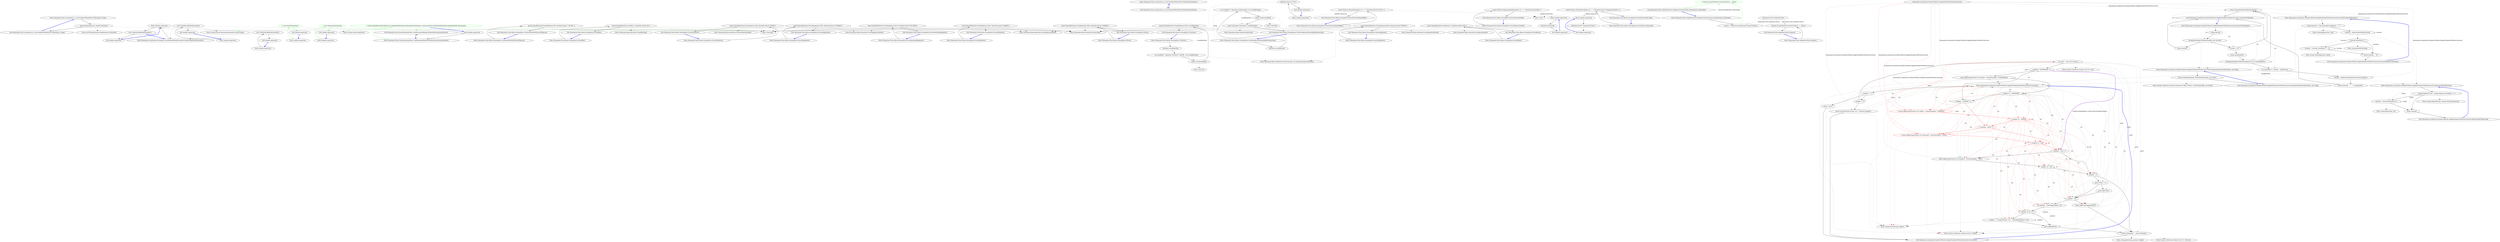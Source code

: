 digraph  {
n0 [cluster="Humanizer.Tests.Localisation.sr_Latn.NumberToWordsTest.NumberToWordsTest()", label="Entry Humanizer.Tests.Localisation.sr_Latn.NumberToWordsTest.NumberToWordsTest()", span="10-10"];
n1 [cluster="Humanizer.Tests.Localisation.sr_Latn.NumberToWordsTest.NumberToWordsTest()", label="Exit Humanizer.Tests.Localisation.sr_Latn.NumberToWordsTest.NumberToWordsTest()", span="10-10"];
n2 [cluster="Humanizer.Tests.Localisation.sr_Latn.NumberToWordsTest.ToWords(int, string)", label="Entry Humanizer.Tests.Localisation.sr_Latn.NumberToWordsTest.ToWords(int, string)", span="47-47"];
n3 [cluster="Humanizer.Tests.Localisation.sr_Latn.NumberToWordsTest.ToWords(int, string)", label="Assert.Equal(expected, number.ToWords())", span="49-49"];
n4 [cluster="Humanizer.Tests.Localisation.sr_Latn.NumberToWordsTest.ToWords(int, string)", label="Exit Humanizer.Tests.Localisation.sr_Latn.NumberToWordsTest.ToWords(int, string)", span="47-47"];
n5 [cluster="int.ToWords(System.Globalization.CultureInfo)", label="Entry int.ToWords(System.Globalization.CultureInfo)", span="16-16"];
n6 [cluster="Unk.Equal", label="Entry Unk.Equal", span=""];
d2 [cluster="Humanizer.Tests.AmbientCulture.AmbientCulture(System.Globalization.CultureInfo)", color=green, community=0, label="1: Thread.CurrentThread.CurrentUICulture = culture", span="13-13"];
d0 [cluster="Humanizer.Tests.AmbientCulture.AmbientCulture(System.Globalization.CultureInfo)", label="Entry Humanizer.Tests.AmbientCulture.AmbientCulture(System.Globalization.CultureInfo)", span="10-10"];
d1 [cluster="Humanizer.Tests.AmbientCulture.AmbientCulture(System.Globalization.CultureInfo)", label="_culture = Thread.CurrentThread.CurrentUICulture", span="12-12"];
d3 [cluster="Humanizer.Tests.AmbientCulture.AmbientCulture(System.Globalization.CultureInfo)", label="Exit Humanizer.Tests.AmbientCulture.AmbientCulture(System.Globalization.CultureInfo)", span="10-10"];
d9 [label="Humanizer.Tests.AmbientCulture", span=""];
d7 [cluster="Humanizer.Tests.AmbientCulture.Dispose()", label="Thread.CurrentThread.CurrentUICulture = _culture", span="23-23"];
d6 [cluster="Humanizer.Tests.AmbientCulture.Dispose()", label="Entry Humanizer.Tests.AmbientCulture.Dispose()", span="21-21"];
d8 [cluster="Humanizer.Tests.AmbientCulture.Dispose()", label="Exit Humanizer.Tests.AmbientCulture.Dispose()", span="21-21"];
m3_30 [cluster="System.Collections.Generic.List<T>.List()", file="EnumHumanizeExtensions.cs", label="Entry System.Collections.Generic.List<T>.List()", span="0-0"];
m3_55 [cluster="string.Replace(char, char)", file="EnumHumanizeExtensions.cs", label="Entry string.Replace(char, char)", span="0-0"];
m3_56 [cluster="string.EndsWith(string)", file="EnumHumanizeExtensions.cs", label="Entry string.EndsWith(string)", span="0-0"];
m3_32 [cluster="System.Collections.Generic.List<T>.ToArray()", file="EnumHumanizeExtensions.cs", label="Entry System.Collections.Generic.List<T>.ToArray()", span="0-0"];
m3_66 [cluster="System.Collections.Generic.Dictionary<TKey, TValue>.TryGetValue(TKey, out TValue)", file="EnumHumanizeExtensions.cs", label="Entry System.Collections.Generic.Dictionary<TKey, TValue>.TryGetValue(TKey, out TValue)", span="0-0"];
m3_31 [cluster="System.Collections.Generic.List<T>.Add(T)", file="EnumHumanizeExtensions.cs", label="Entry System.Collections.Generic.List<T>.Add(T)", span="0-0"];
m3_0 [cluster="Humanizer.Localisation.NumberToWords.EnglishNumberToWordsConverter.Convert(int)", file="EnumHumanizeExtensions.cs", label="Entry Humanizer.Localisation.NumberToWords.EnglishNumberToWordsConverter.Convert(int)", span="22-22"];
m3_1 [cluster="Humanizer.Localisation.NumberToWords.EnglishNumberToWordsConverter.Convert(int)", file="EnumHumanizeExtensions.cs", label="number == 0", span="24-24"];
m3_3 [cluster="Humanizer.Localisation.NumberToWords.EnglishNumberToWordsConverter.Convert(int)", file="EnumHumanizeExtensions.cs", label="number < 0", span="27-27"];
m3_4 [cluster="Humanizer.Localisation.NumberToWords.EnglishNumberToWordsConverter.Convert(int)", file="EnumHumanizeExtensions.cs", label="return string.Format(''minus {0}'', Convert(-number));", span="28-28"];
m3_6 [cluster="Humanizer.Localisation.NumberToWords.EnglishNumberToWordsConverter.Convert(int)", file="EnumHumanizeExtensions.cs", label="(number / 1000000000) > 0", span="32-32"];
m3_7 [cluster="Humanizer.Localisation.NumberToWords.EnglishNumberToWordsConverter.Convert(int)", file="EnumHumanizeExtensions.cs", label="parts.Add(string.Format(''{0} billion'', Convert(number / 1000000000)))", span="34-34"];
m3_8 [cluster="Humanizer.Localisation.NumberToWords.EnglishNumberToWordsConverter.Convert(int)", file="EnumHumanizeExtensions.cs", label="number %= 1000000000", span="35-35"];
m3_9 [cluster="Humanizer.Localisation.NumberToWords.EnglishNumberToWordsConverter.Convert(int)", file="EnumHumanizeExtensions.cs", label="(number / 1000000) > 0", span="38-38"];
m3_10 [cluster="Humanizer.Localisation.NumberToWords.EnglishNumberToWordsConverter.Convert(int)", color=red, community=0, file="EnumHumanizeExtensions.cs", label="0: parts.Add(string.Format(''{0} million'', Convert(number / 1000000)))", span="40-40"];
m3_11 [cluster="Humanizer.Localisation.NumberToWords.EnglishNumberToWordsConverter.Convert(int)", color=red, community=0, file="EnumHumanizeExtensions.cs", label="0: number %= 1000000", span="41-41"];
m3_12 [cluster="Humanizer.Localisation.NumberToWords.EnglishNumberToWordsConverter.Convert(int)", color=red, community=0, file="EnumHumanizeExtensions.cs", label="0: (number / 1000) > 0", span="44-44"];
m3_13 [cluster="Humanizer.Localisation.NumberToWords.EnglishNumberToWordsConverter.Convert(int)", color=red, community=0, file="EnumHumanizeExtensions.cs", label="0: parts.Add(string.Format(''{0} thousand'', Convert(number / 1000)))", span="46-46"];
m3_14 [cluster="Humanizer.Localisation.NumberToWords.EnglishNumberToWordsConverter.Convert(int)", color=red, community=0, file="EnumHumanizeExtensions.cs", label="0: number %= 1000", span="47-47"];
m3_15 [cluster="Humanizer.Localisation.NumberToWords.EnglishNumberToWordsConverter.Convert(int)", file="EnumHumanizeExtensions.cs", label="(number / 100) > 0", span="50-50"];
m3_16 [cluster="Humanizer.Localisation.NumberToWords.EnglishNumberToWordsConverter.Convert(int)", file="EnumHumanizeExtensions.cs", label="parts.Add(string.Format(''{0} hundred'', Convert(number / 100)))", span="52-52"];
m3_17 [cluster="Humanizer.Localisation.NumberToWords.EnglishNumberToWordsConverter.Convert(int)", file="EnumHumanizeExtensions.cs", label="number %= 100", span="53-53"];
m3_18 [cluster="Humanizer.Localisation.NumberToWords.EnglishNumberToWordsConverter.Convert(int)", file="EnumHumanizeExtensions.cs", label="number > 0", span="56-56"];
m3_21 [cluster="Humanizer.Localisation.NumberToWords.EnglishNumberToWordsConverter.Convert(int)", file="EnumHumanizeExtensions.cs", label="number < 20", span="61-61"];
m3_22 [cluster="Humanizer.Localisation.NumberToWords.EnglishNumberToWordsConverter.Convert(int)", file="EnumHumanizeExtensions.cs", label="parts.Add(UnitsMap[number])", span="62-62"];
m3_23 [cluster="Humanizer.Localisation.NumberToWords.EnglishNumberToWordsConverter.Convert(int)", file="EnumHumanizeExtensions.cs", label="var lastPart = TensMap[number / 10]", span="65-65"];
m3_24 [cluster="Humanizer.Localisation.NumberToWords.EnglishNumberToWordsConverter.Convert(int)", file="EnumHumanizeExtensions.cs", label="(number % 10) > 0", span="66-66"];
m3_25 [cluster="Humanizer.Localisation.NumberToWords.EnglishNumberToWordsConverter.Convert(int)", file="EnumHumanizeExtensions.cs", label="lastPart += string.Format(''-{0}'', UnitsMap[number % 10])", span="67-67"];
m3_2 [cluster="Humanizer.Localisation.NumberToWords.EnglishNumberToWordsConverter.Convert(int)", file="EnumHumanizeExtensions.cs", label="return ''zero'';", span="25-25"];
m3_5 [cluster="Humanizer.Localisation.NumberToWords.EnglishNumberToWordsConverter.Convert(int)", file="EnumHumanizeExtensions.cs", label="var parts = new List<string>()", span="30-30"];
m3_19 [cluster="Humanizer.Localisation.NumberToWords.EnglishNumberToWordsConverter.Convert(int)", file="EnumHumanizeExtensions.cs", label="parts.Count != 0", span="58-58"];
m3_20 [cluster="Humanizer.Localisation.NumberToWords.EnglishNumberToWordsConverter.Convert(int)", file="EnumHumanizeExtensions.cs", label="parts.Add(''and'')", span="59-59"];
m3_26 [cluster="Humanizer.Localisation.NumberToWords.EnglishNumberToWordsConverter.Convert(int)", file="EnumHumanizeExtensions.cs", label="parts.Add(lastPart)", span="69-69"];
m3_27 [cluster="Humanizer.Localisation.NumberToWords.EnglishNumberToWordsConverter.Convert(int)", file="EnumHumanizeExtensions.cs", label="return string.Join('' '', parts.ToArray());", span="73-73"];
m3_28 [cluster="Humanizer.Localisation.NumberToWords.EnglishNumberToWordsConverter.Convert(int)", file="EnumHumanizeExtensions.cs", label="Exit Humanizer.Localisation.NumberToWords.EnglishNumberToWordsConverter.Convert(int)", span="22-22"];
m3_33 [cluster="string.Join(string, params string[])", file="EnumHumanizeExtensions.cs", label="Entry string.Join(string, params string[])", span="0-0"];
m3_34 [cluster="Humanizer.Localisation.NumberToWords.EnglishNumberToWordsConverter.ConvertToOrdinal(int)", file="EnumHumanizeExtensions.cs", label="Entry Humanizer.Localisation.NumberToWords.EnglishNumberToWordsConverter.ConvertToOrdinal(int)", span="76-76"];
m3_35 [cluster="Humanizer.Localisation.NumberToWords.EnglishNumberToWordsConverter.ConvertToOrdinal(int)", file="EnumHumanizeExtensions.cs", label="string towords", span="78-78"];
m3_36 [cluster="Humanizer.Localisation.NumberToWords.EnglishNumberToWordsConverter.ConvertToOrdinal(int)", file="EnumHumanizeExtensions.cs", label="ExceptionNumbersToWords(number, out towords)", span="80-80"];
m3_38 [cluster="Humanizer.Localisation.NumberToWords.EnglishNumberToWordsConverter.ConvertToOrdinal(int)", file="EnumHumanizeExtensions.cs", label="number > 20", span="84-84"];
m3_40 [cluster="Humanizer.Localisation.NumberToWords.EnglishNumberToWordsConverter.ConvertToOrdinal(int)", file="EnumHumanizeExtensions.cs", label="ExceptionNumbersToWords(number%10, out exceptionPart)", span="87-87"];
m3_41 [cluster="Humanizer.Localisation.NumberToWords.EnglishNumberToWordsConverter.ConvertToOrdinal(int)", file="EnumHumanizeExtensions.cs", label="var normalPart = number - number%10", span="89-89"];
m3_44 [cluster="Humanizer.Localisation.NumberToWords.EnglishNumberToWordsConverter.ConvertToOrdinal(int)", file="EnumHumanizeExtensions.cs", label="return NormalNumberToWords(number);", span="95-95"];
m3_37 [cluster="Humanizer.Localisation.NumberToWords.EnglishNumberToWordsConverter.ConvertToOrdinal(int)", file="EnumHumanizeExtensions.cs", label="return towords;", span="81-81"];
m3_39 [cluster="Humanizer.Localisation.NumberToWords.EnglishNumberToWordsConverter.ConvertToOrdinal(int)", file="EnumHumanizeExtensions.cs", label="string exceptionPart", span="86-86"];
m3_43 [cluster="Humanizer.Localisation.NumberToWords.EnglishNumberToWordsConverter.ConvertToOrdinal(int)", file="EnumHumanizeExtensions.cs", label="return towords + '' '' + exceptionPart;", span="91-91"];
m3_42 [cluster="Humanizer.Localisation.NumberToWords.EnglishNumberToWordsConverter.ConvertToOrdinal(int)", file="EnumHumanizeExtensions.cs", label="towords = RemoveOnePrefix(Convert(normalPart))", span="90-90"];
m3_45 [cluster="Humanizer.Localisation.NumberToWords.EnglishNumberToWordsConverter.ConvertToOrdinal(int)", file="EnumHumanizeExtensions.cs", label="Exit Humanizer.Localisation.NumberToWords.EnglishNumberToWordsConverter.ConvertToOrdinal(int)", span="76-76"];
m3_47 [cluster="Humanizer.Localisation.NumberToWords.EnglishNumberToWordsConverter.RemoveOnePrefix(string)", file="EnumHumanizeExtensions.cs", label="Entry Humanizer.Localisation.NumberToWords.EnglishNumberToWordsConverter.RemoveOnePrefix(string)", span="110-110"];
m3_58 [cluster="Humanizer.Localisation.NumberToWords.EnglishNumberToWordsConverter.RemoveOnePrefix(string)", file="EnumHumanizeExtensions.cs", label="towords.IndexOf(''one'', StringComparison.Ordinal) == 0", span="113-113"];
m3_59 [cluster="Humanizer.Localisation.NumberToWords.EnglishNumberToWordsConverter.RemoveOnePrefix(string)", file="EnumHumanizeExtensions.cs", label="towords = towords.Remove(0, 4)", span="114-114"];
m3_60 [cluster="Humanizer.Localisation.NumberToWords.EnglishNumberToWordsConverter.RemoveOnePrefix(string)", file="EnumHumanizeExtensions.cs", label="return towords;", span="116-116"];
m3_61 [cluster="Humanizer.Localisation.NumberToWords.EnglishNumberToWordsConverter.RemoveOnePrefix(string)", file="EnumHumanizeExtensions.cs", label="Exit Humanizer.Localisation.NumberToWords.EnglishNumberToWordsConverter.RemoveOnePrefix(string)", span="110-110"];
m3_48 [cluster="Humanizer.Localisation.NumberToWords.EnglishNumberToWordsConverter.NormalNumberToWords(int)", file="EnumHumanizeExtensions.cs", label="Entry Humanizer.Localisation.NumberToWords.EnglishNumberToWordsConverter.NormalNumberToWords(int)", span="98-98"];
m3_49 [cluster="Humanizer.Localisation.NumberToWords.EnglishNumberToWordsConverter.NormalNumberToWords(int)", file="EnumHumanizeExtensions.cs", label="string towords = Convert(number).Replace('-', ' ')", span="100-100"];
m3_50 [cluster="Humanizer.Localisation.NumberToWords.EnglishNumberToWordsConverter.NormalNumberToWords(int)", file="EnumHumanizeExtensions.cs", label="towords = RemoveOnePrefix(towords)", span="102-102"];
m3_51 [cluster="Humanizer.Localisation.NumberToWords.EnglishNumberToWordsConverter.NormalNumberToWords(int)", file="EnumHumanizeExtensions.cs", label="towords.EndsWith(''y'')", span="104-104"];
m3_52 [cluster="Humanizer.Localisation.NumberToWords.EnglishNumberToWordsConverter.NormalNumberToWords(int)", file="EnumHumanizeExtensions.cs", label="towords = towords.TrimEnd('y') + ''ie''", span="105-105"];
m3_53 [cluster="Humanizer.Localisation.NumberToWords.EnglishNumberToWordsConverter.NormalNumberToWords(int)", file="EnumHumanizeExtensions.cs", label="return towords + ''th'';", span="107-107"];
m3_54 [cluster="Humanizer.Localisation.NumberToWords.EnglishNumberToWordsConverter.NormalNumberToWords(int)", file="EnumHumanizeExtensions.cs", label="Exit Humanizer.Localisation.NumberToWords.EnglishNumberToWordsConverter.NormalNumberToWords(int)", span="98-98"];
m3_63 [cluster="string.Remove(int, int)", file="EnumHumanizeExtensions.cs", label="Entry string.Remove(int, int)", span="0-0"];
m3_46 [cluster="Humanizer.Localisation.NumberToWords.EnglishNumberToWordsConverter.ExceptionNumbersToWords(int, out string)", file="EnumHumanizeExtensions.cs", label="Entry Humanizer.Localisation.NumberToWords.EnglishNumberToWordsConverter.ExceptionNumbersToWords(int, out string)", span="119-119"];
m3_64 [cluster="Humanizer.Localisation.NumberToWords.EnglishNumberToWordsConverter.ExceptionNumbersToWords(int, out string)", file="EnumHumanizeExtensions.cs", label="return OrdinalExceptions.TryGetValue(number, out words);", span="121-121"];
m3_65 [cluster="Humanizer.Localisation.NumberToWords.EnglishNumberToWordsConverter.ExceptionNumbersToWords(int, out string)", file="EnumHumanizeExtensions.cs", label="Exit Humanizer.Localisation.NumberToWords.EnglishNumberToWordsConverter.ExceptionNumbersToWords(int, out string)", span="119-119"];
m3_57 [cluster="string.TrimEnd(params char[])", file="EnumHumanizeExtensions.cs", label="Entry string.TrimEnd(params char[])", span="0-0"];
m3_29 [cluster="string.Format(string, object)", file="EnumHumanizeExtensions.cs", label="Entry string.Format(string, object)", span="0-0"];
m3_62 [cluster="string.IndexOf(string, System.StringComparison)", file="EnumHumanizeExtensions.cs", label="Entry string.IndexOf(string, System.StringComparison)", span="0-0"];
m3_67 [file="EnumHumanizeExtensions.cs", label="Humanizer.Localisation.NumberToWords.EnglishNumberToWordsConverter", span=""];
m4_15 [cluster="Humanizer.Localisation.Formatters.CzechSlovakPolishFormatter.CzechSlovakPolishFormatter()", file="EnumHumanizeTests.cs", label="Entry Humanizer.Localisation.Formatters.CzechSlovakPolishFormatter.CzechSlovakPolishFormatter()", span="2-2"];
m4_16 [cluster="lambda expression", file="EnumHumanizeTests.cs", label="Entry lambda expression", span="20-20"];
m4_17 [cluster="lambda expression", file="EnumHumanizeTests.cs", label="new CzechSlovakPolishFormatter()", span="20-20"];
m4_7 [cluster="Humanizer.Tests.EnumHumanizeTests.CanHumanizeMembersWithoutDescriptionAttribute()", file="EnumHumanizeTests.cs", label="Exit Humanizer.Tests.EnumHumanizeTests.CanHumanizeMembersWithoutDescriptionAttribute()", span="13-13"];
m4_3 [cluster="System.Enum.Humanize()", file="EnumHumanizeTests.cs", label="Entry System.Enum.Humanize()", span="15-15"];
m4_18 [cluster="lambda expression", file="EnumHumanizeTests.cs", label="Exit lambda expression", span="20-20"];
m4_8 [cluster="lambda expression", file="EnumHumanizeTests.cs", label="Entry lambda expression", span="18-18"];
m4_9 [cluster="lambda expression", color=green, community=1, file="EnumHumanizeTests.cs", label="0: new ArabicFormatter()", span="18-18"];
m4_10 [cluster="lambda expression", file="EnumHumanizeTests.cs", label="Exit lambda expression", span="18-18"];
m4_12 [cluster="lambda expression", file="EnumHumanizeTests.cs", label="Entry lambda expression", span="19-19"];
m4_13 [cluster="lambda expression", file="EnumHumanizeTests.cs", label="new CzechSlovakPolishFormatter()", span="19-19"];
m4_14 [cluster="lambda expression", file="EnumHumanizeTests.cs", label="Exit lambda expression", span="19-19"];
m4_11 [cluster="System.Enum.Humanize(Humanizer.LetterCasing)", file="EnumHumanizeTests.cs", label="Entry System.Enum.Humanize(Humanizer.LetterCasing)", span="59-59"];
m4_0 [cluster="lambda expression", file="EnumHumanizeTests.cs", label="Entry lambda expression", span="16-16"];
m4_1 [cluster="lambda expression", color=green, community=0, file="EnumHumanizeTests.cs", label="0: new RomanianFormatter()", span="16-16"];
m4_2 [cluster="lambda expression", file="EnumHumanizeTests.cs", label="Exit lambda expression", span="16-16"];
m4_19 [cluster="lambda expression", file="EnumHumanizeTests.cs", label="Entry lambda expression", span="21-21"];
m4_4 [cluster="lambda expression", file="EnumHumanizeTests.cs", label="Entry lambda expression", span="17-17"];
m4_5 [cluster="Humanizer.Tests.EnumHumanizeTests.CanHumanizeMembersWithoutDescriptionAttribute()", file="EnumHumanizeTests.cs", label="Entry Humanizer.Tests.EnumHumanizeTests.CanHumanizeMembersWithoutDescriptionAttribute()", span="13-13"];
m4_6 [cluster="Humanizer.Tests.EnumHumanizeTests.CanHumanizeMembersWithoutDescriptionAttribute()", color=green, community=0, file="EnumHumanizeTests.cs", label="0: Assert.Equal(EnumTestsResources.MemberWithoutDescriptionAttributeSentence, EnumUnderTest.MemberWithoutDescriptionAttribute.Humanize())", span="15-15"];
m4_20 [cluster="lambda expression", file="EnumHumanizeTests.cs", label="new CzechSlovakPolishFormatter()", span="21-21"];
m4_21 [cluster="lambda expression", file="EnumHumanizeTests.cs", label="Exit lambda expression", span="21-21"];
m11_51 [cluster="Humanizer.Bytes.ByteSize.FromBits(long)", file="ParsingTests.cs", label="Entry Humanizer.Bytes.ByteSize.FromBits(long)", span="93-93"];
m11_26 [cluster="Humanizer.Tests.Bytes.ParsingTests.TryParseWorksWithLotsOfSpaces()", file="ParsingTests.cs", label="Entry Humanizer.Tests.Bytes.ParsingTests.TryParseWorksWithLotsOfSpaces()", span="45-45"];
m11_27 [cluster="Humanizer.Tests.Bytes.ParsingTests.TryParseWorksWithLotsOfSpaces()", file="ParsingTests.cs", label="Assert.Equal(ByteSize.FromKilobytes(100), ByteSize.Parse('' 100 KB ''))", span="47-47"];
m11_28 [cluster="Humanizer.Tests.Bytes.ParsingTests.TryParseWorksWithLotsOfSpaces()", file="ParsingTests.cs", label="Exit Humanizer.Tests.Bytes.ParsingTests.TryParseWorksWithLotsOfSpaces()", span="45-45"];
m11_12 [cluster="Humanizer.Bytes.ByteSize.TryParse(string, out Humanizer.Bytes.ByteSize)", file="ParsingTests.cs", label="Entry Humanizer.Bytes.ByteSize.TryParse(string, out Humanizer.Bytes.ByteSize)", span="280-280"];
m11_17 [cluster="Humanizer.Bytes.ByteSize.FromMegabytes(double)", file="ParsingTests.cs", label="Entry Humanizer.Bytes.ByteSize.FromMegabytes(double)", span="108-108"];
m11_55 [cluster="Humanizer.Bytes.ByteSize.FromBytes(double)", file="ParsingTests.cs", label="Entry Humanizer.Bytes.ByteSize.FromBytes(double)", span="98-98"];
m11_32 [cluster="Unk.>", file="ParsingTests.cs", label="Entry Unk.>", span=""];
m11_18 [cluster="Humanizer.Tests.Bytes.ParsingTests.TryParseReturnsFalseOnBadValue(string)", file="ParsingTests.cs", label="Entry Humanizer.Tests.Bytes.ParsingTests.TryParseReturnsFalseOnBadValue(string)", span="35-35"];
m11_19 [cluster="Humanizer.Tests.Bytes.ParsingTests.TryParseReturnsFalseOnBadValue(string)", file="ParsingTests.cs", label="ByteSize resultByteSize", span="37-37"];
m11_20 [cluster="Humanizer.Tests.Bytes.ParsingTests.TryParseReturnsFalseOnBadValue(string)", file="ParsingTests.cs", label="var resultBool = ByteSize.TryParse(input, out resultByteSize)", span="38-38"];
m11_21 [cluster="Humanizer.Tests.Bytes.ParsingTests.TryParseReturnsFalseOnBadValue(string)", file="ParsingTests.cs", label="Assert.False(resultBool)", span="40-40"];
m11_22 [cluster="Humanizer.Tests.Bytes.ParsingTests.TryParseReturnsFalseOnBadValue(string)", file="ParsingTests.cs", label="Assert.Equal(new ByteSize(), resultByteSize)", span="41-41"];
m11_23 [cluster="Humanizer.Tests.Bytes.ParsingTests.TryParseReturnsFalseOnBadValue(string)", file="ParsingTests.cs", label="Exit Humanizer.Tests.Bytes.ParsingTests.TryParseReturnsFalseOnBadValue(string)", span="35-35"];
m11_24 [cluster="Unk.False", file="ParsingTests.cs", label="Entry Unk.False", span=""];
m11_48 [cluster="Humanizer.Tests.Bytes.ParsingTests.ParseBits()", file="ParsingTests.cs", label="Entry Humanizer.Tests.Bytes.ParsingTests.ParseBits()", span="69-69"];
m11_49 [cluster="Humanizer.Tests.Bytes.ParsingTests.ParseBits()", file="ParsingTests.cs", label="Assert.Equal(ByteSize.FromBits(1), ByteSize.Parse(''1b''))", span="71-71"];
m11_50 [cluster="Humanizer.Tests.Bytes.ParsingTests.ParseBits()", file="ParsingTests.cs", label="Exit Humanizer.Tests.Bytes.ParsingTests.ParseBits()", span="69-69"];
m11_42 [cluster="Humanizer.Tests.Bytes.ParsingTests.ParseThrowsOnNull()", file="ParsingTests.cs", label="Entry Humanizer.Tests.Bytes.ParsingTests.ParseThrowsOnNull()", span="63-63"];
m11_43 [cluster="Humanizer.Tests.Bytes.ParsingTests.ParseThrowsOnNull()", file="ParsingTests.cs", label="Assert.Throws<ArgumentNullException>(() => { ByteSize.Parse(null); })", span="65-65"];
m11_44 [cluster="Humanizer.Tests.Bytes.ParsingTests.ParseThrowsOnNull()", file="ParsingTests.cs", label="Exit Humanizer.Tests.Bytes.ParsingTests.ParseThrowsOnNull()", span="63-63"];
m11_4 [cluster="Humanizer.Bytes.ByteSize.Parse(string)", file="ParsingTests.cs", label="Entry Humanizer.Bytes.ByteSize.Parse(string)", span="354-354"];
m11_29 [cluster="Humanizer.Tests.Bytes.ParsingTests.ParseThrowsOnPartialBits()", file="ParsingTests.cs", label="Entry Humanizer.Tests.Bytes.ParsingTests.ParseThrowsOnPartialBits()", span="51-51"];
m11_30 [cluster="Humanizer.Tests.Bytes.ParsingTests.ParseThrowsOnPartialBits()", file="ParsingTests.cs", label="Assert.Throws<FormatException>(() => { ByteSize.Parse(''10.5b''); })", span="53-53"];
m11_31 [cluster="Humanizer.Tests.Bytes.ParsingTests.ParseThrowsOnPartialBits()", file="ParsingTests.cs", label="Exit Humanizer.Tests.Bytes.ParsingTests.ParseThrowsOnPartialBits()", span="51-51"];
m11_66 [cluster="Humanizer.Tests.Bytes.ParsingTests.ParseTerabytes()", file="ParsingTests.cs", label="Entry Humanizer.Tests.Bytes.ParsingTests.ParseTerabytes()", span="99-99"];
m11_67 [cluster="Humanizer.Tests.Bytes.ParsingTests.ParseTerabytes()", file="ParsingTests.cs", label="Assert.Equal(ByteSize.FromTerabytes(100), ByteSize.Parse(''100TB''))", span="101-101"];
m11_68 [cluster="Humanizer.Tests.Bytes.ParsingTests.ParseTerabytes()", file="ParsingTests.cs", label="Exit Humanizer.Tests.Bytes.ParsingTests.ParseTerabytes()", span="99-99"];
m11_69 [cluster="Humanizer.Bytes.ByteSize.FromTerabytes(double)", file="ParsingTests.cs", label="Entry Humanizer.Bytes.ByteSize.FromTerabytes(double)", span="118-118"];
m11_36 [cluster="Humanizer.Tests.Bytes.ParsingTests.ParseThrowsOnInvalid()", file="ParsingTests.cs", label="Entry Humanizer.Tests.Bytes.ParsingTests.ParseThrowsOnInvalid()", span="57-57"];
m11_37 [cluster="Humanizer.Tests.Bytes.ParsingTests.ParseThrowsOnInvalid()", file="ParsingTests.cs", label="Assert.Throws<FormatException>(() => { ByteSize.Parse(''Unexpected Value''); })", span="59-59"];
m11_38 [cluster="Humanizer.Tests.Bytes.ParsingTests.ParseThrowsOnInvalid()", file="ParsingTests.cs", label="Exit Humanizer.Tests.Bytes.ParsingTests.ParseThrowsOnInvalid()", span="57-57"];
m11_59 [cluster="Humanizer.Tests.Bytes.ParsingTests.ParseMegabytes()", file="ParsingTests.cs", label="Entry Humanizer.Tests.Bytes.ParsingTests.ParseMegabytes()", span="87-87"];
m11_60 [cluster="Humanizer.Tests.Bytes.ParsingTests.ParseMegabytes()", file="ParsingTests.cs", label="Assert.Equal(ByteSize.FromMegabytes(1000), ByteSize.Parse(''1000MB''))", span="89-89"];
m11_61 [cluster="Humanizer.Tests.Bytes.ParsingTests.ParseMegabytes()", file="ParsingTests.cs", label="Exit Humanizer.Tests.Bytes.ParsingTests.ParseMegabytes()", span="87-87"];
m11_56 [cluster="Humanizer.Tests.Bytes.ParsingTests.ParseKilobytes()", file="ParsingTests.cs", label="Entry Humanizer.Tests.Bytes.ParsingTests.ParseKilobytes()", span="81-81"];
m11_57 [cluster="Humanizer.Tests.Bytes.ParsingTests.ParseKilobytes()", file="ParsingTests.cs", label="Assert.Equal(ByteSize.FromKilobytes(1020), ByteSize.Parse(''1020KB''))", span="83-83"];
m11_58 [cluster="Humanizer.Tests.Bytes.ParsingTests.ParseKilobytes()", file="ParsingTests.cs", label="Exit Humanizer.Tests.Bytes.ParsingTests.ParseKilobytes()", span="81-81"];
m11_65 [cluster="Humanizer.Bytes.ByteSize.FromGigabytes(double)", file="ParsingTests.cs", label="Entry Humanizer.Bytes.ByteSize.FromGigabytes(double)", span="113-113"];
m11_3 [cluster="Humanizer.Bytes.ByteSize.FromKilobytes(double)", file="ParsingTests.cs", label="Entry Humanizer.Bytes.ByteSize.FromKilobytes(double)", span="103-103"];
m11_0 [cluster="Humanizer.Tests.Bytes.ParsingTests.Parse()", file="ParsingTests.cs", label="Entry Humanizer.Tests.Bytes.ParsingTests.Parse()", span="10-10"];
m11_1 [cluster="Humanizer.Tests.Bytes.ParsingTests.Parse()", file="ParsingTests.cs", label="Assert.Equal(ByteSize.FromKilobytes(1020), ByteSize.Parse(''1020KB''))", span="12-12"];
m11_2 [cluster="Humanizer.Tests.Bytes.ParsingTests.Parse()", file="ParsingTests.cs", label="Exit Humanizer.Tests.Bytes.ParsingTests.Parse()", span="10-10"];
m11_45 [cluster="lambda expression", file="ParsingTests.cs", label="Entry lambda expression", span="65-65"];
m11_33 [cluster="lambda expression", file="ParsingTests.cs", label="Entry lambda expression", span="53-53"];
m11_34 [cluster="lambda expression", file="ParsingTests.cs", label="ByteSize.Parse(''10.5b'')", span="53-53"];
m11_35 [cluster="lambda expression", file="ParsingTests.cs", label="Exit lambda expression", span="53-53"];
m11_39 [cluster="lambda expression", file="ParsingTests.cs", label="Entry lambda expression", span="59-59"];
m11_40 [cluster="lambda expression", file="ParsingTests.cs", label="ByteSize.Parse(''Unexpected Value'')", span="59-59"];
m11_41 [cluster="lambda expression", file="ParsingTests.cs", label="Exit lambda expression", span="59-59"];
m11_46 [cluster="lambda expression", file="ParsingTests.cs", label="ByteSize.Parse(null)", span="65-65"];
m11_47 [cluster="lambda expression", file="ParsingTests.cs", label="Exit lambda expression", span="65-65"];
m11_62 [cluster="Humanizer.Tests.Bytes.ParsingTests.ParseGigabytes()", file="ParsingTests.cs", label="Entry Humanizer.Tests.Bytes.ParsingTests.ParseGigabytes()", span="93-93"];
m11_63 [cluster="Humanizer.Tests.Bytes.ParsingTests.ParseGigabytes()", file="ParsingTests.cs", label="Assert.Equal(ByteSize.FromGigabytes(805), ByteSize.Parse(''805GB''))", span="95-95"];
m11_64 [cluster="Humanizer.Tests.Bytes.ParsingTests.ParseGigabytes()", file="ParsingTests.cs", label="Exit Humanizer.Tests.Bytes.ParsingTests.ParseGigabytes()", span="93-93"];
m11_13 [cluster="Unk.True", file="ParsingTests.cs", label="Entry Unk.True", span=""];
m11_25 [cluster="Humanizer.Bytes.ByteSize.ByteSize()", file="ParsingTests.cs", label="Entry Humanizer.Bytes.ByteSize.ByteSize()", span="8-8"];
m11_52 [cluster="Humanizer.Tests.Bytes.ParsingTests.ParseBytes()", file="ParsingTests.cs", label="Entry Humanizer.Tests.Bytes.ParsingTests.ParseBytes()", span="75-75"];
m11_53 [cluster="Humanizer.Tests.Bytes.ParsingTests.ParseBytes()", file="ParsingTests.cs", label="Assert.Equal(ByteSize.FromBytes(1), ByteSize.Parse(''1B''))", span="77-77"];
m11_54 [cluster="Humanizer.Tests.Bytes.ParsingTests.ParseBytes()", file="ParsingTests.cs", label="Exit Humanizer.Tests.Bytes.ParsingTests.ParseBytes()", span="75-75"];
m11_6 [cluster="Humanizer.Tests.Bytes.ParsingTests.TryParse()", file="ParsingTests.cs", label="Entry Humanizer.Tests.Bytes.ParsingTests.TryParse()", span="16-16"];
m11_7 [cluster="Humanizer.Tests.Bytes.ParsingTests.TryParse()", file="ParsingTests.cs", label="ByteSize resultByteSize", span="18-18"];
m11_8 [cluster="Humanizer.Tests.Bytes.ParsingTests.TryParse()", file="ParsingTests.cs", label="var resultBool = ByteSize.TryParse(''1020KB'', out resultByteSize)", span="19-19"];
m11_9 [cluster="Humanizer.Tests.Bytes.ParsingTests.TryParse()", file="ParsingTests.cs", label="Assert.True(resultBool)", span="21-21"];
m11_10 [cluster="Humanizer.Tests.Bytes.ParsingTests.TryParse()", file="ParsingTests.cs", label="Assert.Equal(ByteSize.FromKilobytes(1020), resultByteSize)", span="22-22"];
m11_11 [cluster="Humanizer.Tests.Bytes.ParsingTests.TryParse()", file="ParsingTests.cs", label="Exit Humanizer.Tests.Bytes.ParsingTests.TryParse()", span="16-16"];
m11_14 [cluster="Humanizer.Tests.Bytes.ParsingTests.ParseDecimalMegabytes()", file="ParsingTests.cs", label="Entry Humanizer.Tests.Bytes.ParsingTests.ParseDecimalMegabytes()", span="26-26"];
m11_15 [cluster="Humanizer.Tests.Bytes.ParsingTests.ParseDecimalMegabytes()", file="ParsingTests.cs", label="Assert.Equal(ByteSize.FromMegabytes(100.5), ByteSize.Parse(''100.5MB''))", span="28-28"];
m11_16 [cluster="Humanizer.Tests.Bytes.ParsingTests.ParseDecimalMegabytes()", file="ParsingTests.cs", label="Exit Humanizer.Tests.Bytes.ParsingTests.ParseDecimalMegabytes()", span="26-26"];
n0 -> n1  [key=0, style=solid];
n1 -> n0  [color=blue, key=0, style=bold];
n2 -> n3  [key=0, style=solid];
n3 -> n4  [key=0, style=solid];
n3 -> n5  [key=2, style=dotted];
n3 -> n6  [key=2, style=dotted];
n4 -> n2  [color=blue, key=0, style=bold];
d2 -> d3  [color=green, key=0, style=solid];
d0 -> d2  [color=green, key=1, label="System.Globalization.CultureInfo", style=dashed];
d0 -> d1  [key=0, style=solid];
d1 -> d2  [color=green, key=0, style=solid];
d3 -> d0  [color=blue, key=0, style=bold];
d9 -> d1  [color=darkseagreen4, key=1, label="Humanizer.Tests.AmbientCulture", style=dashed];
d9 -> d7  [color=darkseagreen4, key=1, label="Humanizer.Tests.AmbientCulture", style=dashed];
d7 -> d8  [key=0, style=solid];
d6 -> d7  [key=0, style=solid];
d8 -> d6  [color=blue, key=0, style=bold];
m3_0 -> m3_1  [key=0, style=solid];
m3_0 -> m3_3  [color=darkseagreen4, key=1, label=int, style=dashed];
m3_0 -> m3_4  [color=darkseagreen4, key=1, label=int, style=dashed];
m3_0 -> m3_6  [color=darkseagreen4, key=1, label=int, style=dashed];
m3_0 -> m3_7  [color=darkseagreen4, key=1, label=int, style=dashed];
m3_0 -> m3_8  [color=darkseagreen4, key=1, label=int, style=dashed];
m3_0 -> m3_9  [color=darkseagreen4, key=1, label=int, style=dashed];
m3_0 -> m3_10  [color=red, key=1, label=int, style=dashed];
m3_0 -> m3_11  [color=red, key=1, label=int, style=dashed];
m3_0 -> m3_12  [color=red, key=1, label=int, style=dashed];
m3_0 -> m3_13  [color=red, key=1, label=int, style=dashed];
m3_0 -> m3_14  [color=red, key=1, label=int, style=dashed];
m3_0 -> m3_15  [color=darkseagreen4, key=1, label=int, style=dashed];
m3_0 -> m3_16  [color=darkseagreen4, key=1, label=int, style=dashed];
m3_0 -> m3_17  [color=darkseagreen4, key=1, label=int, style=dashed];
m3_0 -> m3_18  [color=darkseagreen4, key=1, label=int, style=dashed];
m3_0 -> m3_21  [color=darkseagreen4, key=1, label=int, style=dashed];
m3_0 -> m3_22  [color=darkseagreen4, key=1, label=int, style=dashed];
m3_0 -> m3_23  [color=darkseagreen4, key=1, label=int, style=dashed];
m3_0 -> m3_24  [color=darkseagreen4, key=1, label=int, style=dashed];
m3_0 -> m3_25  [color=darkseagreen4, key=1, label=int, style=dashed];
m3_1 -> m3_2  [key=0, style=solid];
m3_1 -> m3_3  [key=0, style=solid];
m3_3 -> m3_4  [key=0, style=solid];
m3_3 -> m3_5  [key=0, style=solid];
m3_4 -> m3_28  [key=0, style=solid];
m3_4 -> m3_0  [key=2, style=dotted];
m3_4 -> m3_29  [key=2, style=dotted];
m3_6 -> m3_7  [key=0, style=solid];
m3_6 -> m3_9  [key=0, style=solid];
m3_6 -> m3_15  [color=darkorchid, key=3, label="method methodReturn string GetCustomDescription", style=bold];
m3_7 -> m3_8  [key=0, style=solid];
m3_7 -> m3_0  [key=2, style=dotted];
m3_7 -> m3_29  [key=2, style=dotted];
m3_7 -> m3_31  [key=2, style=dotted];
m3_8 -> m3_9  [key=0, style=solid];
m3_8 -> m3_8  [color=darkseagreen4, key=1, label=int, style=dashed];
m3_8 -> m3_10  [color=red, key=1, label=int, style=dashed];
m3_8 -> m3_11  [color=red, key=1, label=int, style=dashed];
m3_8 -> m3_12  [color=red, key=1, label=int, style=dashed];
m3_8 -> m3_13  [color=red, key=1, label=int, style=dashed];
m3_8 -> m3_14  [color=red, key=1, label=int, style=dashed];
m3_8 -> m3_15  [color=darkseagreen4, key=1, label=int, style=dashed];
m3_8 -> m3_16  [color=darkseagreen4, key=1, label=int, style=dashed];
m3_8 -> m3_17  [color=darkseagreen4, key=1, label=int, style=dashed];
m3_8 -> m3_18  [color=darkseagreen4, key=1, label=int, style=dashed];
m3_8 -> m3_21  [color=darkseagreen4, key=1, label=int, style=dashed];
m3_8 -> m3_22  [color=darkseagreen4, key=1, label=int, style=dashed];
m3_8 -> m3_23  [color=darkseagreen4, key=1, label=int, style=dashed];
m3_8 -> m3_24  [color=darkseagreen4, key=1, label=int, style=dashed];
m3_8 -> m3_25  [color=darkseagreen4, key=1, label=int, style=dashed];
m3_9 -> m3_10  [color=red, key=0, style=solid];
m3_9 -> m3_12  [color=red, key=0, style=solid];
m3_10 -> m3_11  [color=red, key=0, style=solid];
m3_10 -> m3_0  [color=red, key=2, style=dotted];
m3_10 -> m3_29  [color=red, key=2, style=dotted];
m3_10 -> m3_31  [color=red, key=2, style=dotted];
m3_11 -> m3_12  [color=red, key=0, style=solid];
m3_11 -> m3_11  [color=red, key=1, label=int, style=dashed];
m3_11 -> m3_13  [color=red, key=1, label=int, style=dashed];
m3_11 -> m3_14  [color=red, key=1, label=int, style=dashed];
m3_11 -> m3_15  [color=red, key=1, label=int, style=dashed];
m3_11 -> m3_16  [color=red, key=1, label=int, style=dashed];
m3_11 -> m3_17  [color=red, key=1, label=int, style=dashed];
m3_11 -> m3_18  [color=red, key=1, label=int, style=dashed];
m3_11 -> m3_21  [color=red, key=1, label=int, style=dashed];
m3_11 -> m3_22  [color=red, key=1, label=int, style=dashed];
m3_11 -> m3_23  [color=red, key=1, label=int, style=dashed];
m3_11 -> m3_24  [color=red, key=1, label=int, style=dashed];
m3_11 -> m3_25  [color=red, key=1, label=int, style=dashed];
m3_12 -> m3_13  [color=red, key=0, style=solid];
m3_12 -> m3_15  [color=red, key=0, style=solid];
m3_13 -> m3_14  [color=red, key=0, style=solid];
m3_13 -> m3_0  [color=red, key=2, style=dotted];
m3_13 -> m3_29  [color=red, key=2, style=dotted];
m3_13 -> m3_31  [color=red, key=2, style=dotted];
m3_14 -> m3_15  [color=red, key=0, style=solid];
m3_14 -> m3_14  [color=red, key=1, label=int, style=dashed];
m3_14 -> m3_16  [color=red, key=1, label=int, style=dashed];
m3_14 -> m3_17  [color=red, key=1, label=int, style=dashed];
m3_14 -> m3_18  [color=red, key=1, label=int, style=dashed];
m3_14 -> m3_21  [color=red, key=1, label=int, style=dashed];
m3_14 -> m3_22  [color=red, key=1, label=int, style=dashed];
m3_14 -> m3_23  [color=red, key=1, label=int, style=dashed];
m3_14 -> m3_24  [color=red, key=1, label=int, style=dashed];
m3_14 -> m3_25  [color=red, key=1, label=int, style=dashed];
m3_15 -> m3_16  [key=0, style=solid];
m3_15 -> m3_18  [key=0, style=solid];
m3_16 -> m3_17  [key=0, style=solid];
m3_16 -> m3_0  [key=2, style=dotted];
m3_16 -> m3_29  [key=2, style=dotted];
m3_16 -> m3_31  [key=2, style=dotted];
m3_17 -> m3_18  [key=0, style=solid];
m3_17 -> m3_17  [color=darkseagreen4, key=1, label=int, style=dashed];
m3_17 -> m3_21  [color=darkseagreen4, key=1, label=int, style=dashed];
m3_17 -> m3_22  [color=darkseagreen4, key=1, label=int, style=dashed];
m3_17 -> m3_23  [color=darkseagreen4, key=1, label=int, style=dashed];
m3_17 -> m3_24  [color=darkseagreen4, key=1, label=int, style=dashed];
m3_17 -> m3_25  [color=darkseagreen4, key=1, label=int, style=dashed];
m3_18 -> m3_19  [key=0, style=solid];
m3_18 -> m3_27  [key=0, style=solid];
m3_21 -> m3_22  [key=0, style=solid];
m3_21 -> m3_23  [key=0, style=solid];
m3_22 -> m3_27  [key=0, style=solid];
m3_22 -> m3_31  [key=2, style=dotted];
m3_23 -> m3_24  [key=0, style=solid];
m3_23 -> m3_25  [color=darkseagreen4, key=1, label=lastPart, style=dashed];
m3_23 -> m3_26  [color=darkseagreen4, key=1, label=lastPart, style=dashed];
m3_24 -> m3_25  [key=0, style=solid];
m3_24 -> m3_26  [key=0, style=solid];
m3_25 -> m3_26  [key=0, style=solid];
m3_25 -> m3_29  [key=2, style=dotted];
m3_25 -> m3_25  [color=darkseagreen4, key=1, label=lastPart, style=dashed];
m3_2 -> m3_28  [key=0, style=solid];
m3_5 -> m3_6  [key=0, style=solid];
m3_5 -> m3_30  [key=2, style=dotted];
m3_5 -> m3_7  [color=darkseagreen4, key=1, label=parts, style=dashed];
m3_5 -> m3_10  [color=red, key=1, label=parts, style=dashed];
m3_5 -> m3_13  [color=red, key=1, label=parts, style=dashed];
m3_5 -> m3_16  [color=darkseagreen4, key=1, label=parts, style=dashed];
m3_5 -> m3_19  [color=darkseagreen4, key=1, label=parts, style=dashed];
m3_5 -> m3_20  [color=darkseagreen4, key=1, label=parts, style=dashed];
m3_5 -> m3_22  [color=darkseagreen4, key=1, label=parts, style=dashed];
m3_5 -> m3_26  [color=darkseagreen4, key=1, label=parts, style=dashed];
m3_5 -> m3_27  [color=darkseagreen4, key=1, label=parts, style=dashed];
m3_19 -> m3_20  [key=0, style=solid];
m3_19 -> m3_21  [key=0, style=solid];
m3_20 -> m3_21  [key=0, style=solid];
m3_20 -> m3_31  [key=2, style=dotted];
m3_26 -> m3_27  [key=0, style=solid];
m3_26 -> m3_31  [key=2, style=dotted];
m3_27 -> m3_28  [key=0, style=solid];
m3_27 -> m3_32  [key=2, style=dotted];
m3_27 -> m3_33  [key=2, style=dotted];
m3_28 -> m3_0  [color=blue, key=0, style=bold];
m3_34 -> m3_35  [key=0, style=solid];
m3_34 -> m3_36  [color=darkseagreen4, key=1, label=int, style=dashed];
m3_34 -> m3_38  [color=darkseagreen4, key=1, label=int, style=dashed];
m3_34 -> m3_40  [color=darkseagreen4, key=1, label=int, style=dashed];
m3_34 -> m3_41  [color=darkseagreen4, key=1, label=int, style=dashed];
m3_34 -> m3_44  [color=darkseagreen4, key=1, label=int, style=dashed];
m3_35 -> m3_36  [key=0, style=solid];
m3_36 -> m3_37  [key=0, style=solid];
m3_36 -> m3_38  [key=0, style=solid];
m3_36 -> m3_46  [key=2, style=dotted];
m3_38 -> m3_39  [key=0, style=solid];
m3_38 -> m3_44  [key=0, style=solid];
m3_40 -> m3_41  [key=0, style=solid];
m3_40 -> m3_44  [key=0, style=solid];
m3_40 -> m3_46  [key=2, style=dotted];
m3_40 -> m3_43  [color=darkseagreen4, key=1, label=exceptionPart, style=dashed];
m3_41 -> m3_42  [key=0, style=solid];
m3_44 -> m3_45  [key=0, style=solid];
m3_44 -> m3_48  [key=2, style=dotted];
m3_37 -> m3_45  [key=0, style=solid];
m3_39 -> m3_40  [key=0, style=solid];
m3_43 -> m3_45  [key=0, style=solid];
m3_42 -> m3_43  [key=0, style=solid];
m3_42 -> m3_0  [key=2, style=dotted];
m3_42 -> m3_47  [key=2, style=dotted];
m3_45 -> m3_34  [color=blue, key=0, style=bold];
m3_47 -> m3_58  [key=0, style=solid];
m3_47 -> m3_59  [color=darkseagreen4, key=1, label=string, style=dashed];
m3_47 -> m3_60  [color=darkseagreen4, key=1, label=string, style=dashed];
m3_58 -> m3_59  [key=0, style=solid];
m3_58 -> m3_60  [key=0, style=solid];
m3_58 -> m3_62  [key=2, style=dotted];
m3_59 -> m3_60  [key=0, style=solid];
m3_59 -> m3_63  [key=2, style=dotted];
m3_59 -> m3_59  [color=darkseagreen4, key=1, label=string, style=dashed];
m3_60 -> m3_61  [key=0, style=solid];
m3_61 -> m3_47  [color=blue, key=0, style=bold];
m3_48 -> m3_49  [key=0, style=solid];
m3_49 -> m3_50  [key=0, style=solid];
m3_49 -> m3_0  [key=2, style=dotted];
m3_49 -> m3_55  [key=2, style=dotted];
m3_50 -> m3_51  [key=0, style=solid];
m3_50 -> m3_47  [key=2, style=dotted];
m3_50 -> m3_50  [color=darkseagreen4, key=1, label=towords, style=dashed];
m3_50 -> m3_52  [color=darkseagreen4, key=1, label=towords, style=dashed];
m3_50 -> m3_53  [color=darkseagreen4, key=1, label=towords, style=dashed];
m3_51 -> m3_52  [key=0, style=solid];
m3_51 -> m3_53  [key=0, style=solid];
m3_51 -> m3_56  [key=2, style=dotted];
m3_52 -> m3_53  [key=0, style=solid];
m3_52 -> m3_57  [key=2, style=dotted];
m3_52 -> m3_52  [color=darkseagreen4, key=1, label=towords, style=dashed];
m3_53 -> m3_54  [key=0, style=solid];
m3_54 -> m3_48  [color=blue, key=0, style=bold];
m3_46 -> m3_64  [key=0, style=solid];
m3_64 -> m3_65  [key=0, style=solid];
m3_64 -> m3_66  [key=2, style=dotted];
m3_65 -> m3_46  [color=blue, key=0, style=bold];
m3_67 -> m3_4  [color=darkseagreen4, key=1, label="Humanizer.Localisation.NumberToWords.EnglishNumberToWordsConverter", style=dashed];
m3_67 -> m3_7  [color=darkseagreen4, key=1, label="Humanizer.Localisation.NumberToWords.EnglishNumberToWordsConverter", style=dashed];
m3_67 -> m3_10  [color=red, key=1, label="Humanizer.Localisation.NumberToWords.EnglishNumberToWordsConverter", style=dashed];
m3_67 -> m3_13  [color=red, key=1, label="Humanizer.Localisation.NumberToWords.EnglishNumberToWordsConverter", style=dashed];
m3_67 -> m3_16  [color=darkseagreen4, key=1, label="Humanizer.Localisation.NumberToWords.EnglishNumberToWordsConverter", style=dashed];
m3_67 -> m3_42  [color=darkseagreen4, key=1, label="Humanizer.Localisation.NumberToWords.EnglishNumberToWordsConverter", style=dashed];
m3_67 -> m3_44  [color=darkseagreen4, key=1, label="Humanizer.Localisation.NumberToWords.EnglishNumberToWordsConverter", style=dashed];
m3_67 -> m3_49  [color=darkseagreen4, key=1, label="Humanizer.Localisation.NumberToWords.EnglishNumberToWordsConverter", style=dashed];
m4_15 -> m4_16  [key=0, style=solid];
m4_16 -> m4_3  [key=2, style=dotted];
m4_16 -> n6  [key=2, style=dotted];
m4_16 -> m4_17  [key=0, style=solid];
m4_16 -> m4_18  [key=2, style=dotted];
m4_17 -> m4_15  [color=blue, key=0, style=bold];
m4_17 -> m4_18  [key=0, style=solid];
m4_7 -> m4_5  [color=blue, key=0, style=bold];
m4_18 -> m4_16  [color=blue, key=0, style=bold];
m4_8 -> m4_9  [color=green, key=0, style=solid];
m4_9 -> m4_10  [color=green, key=0, style=solid];
m4_9 -> m4_11  [color=green, key=2, style=dotted];
m4_9 -> n6  [color=green, key=2, style=dotted];
m4_10 -> m4_8  [color=blue, key=0, style=bold];
m4_12 -> m4_13  [key=0, style=solid];
m4_13 -> n6  [key=2, style=dotted];
m4_13 -> m4_11  [key=2, style=dotted];
m4_13 -> m4_14  [key=0, style=solid];
m4_13 -> m4_15  [key=2, style=dotted];
m4_14 -> m4_12  [color=blue, key=0, style=bold];
m4_0 -> m4_1  [color=green, key=0, style=solid];
m4_1 -> m4_2  [color=green, key=0, style=solid];
m4_1 -> m4_3  [color=green, key=2, style=dotted];
m4_1 -> n6  [color=green, key=2, style=dotted];
m4_2 -> m4_0  [color=blue, key=0, style=bold];
m4_19 -> m4_20  [key=0, style=solid];
m4_4 -> m4_5  [key=0, style=solid];
m4_5 -> m4_6  [color=green, key=0, style=solid];
m4_5 -> m4_7  [key=2, style=dotted];
m4_6 -> m4_4  [color=blue, key=0, style=bold];
m4_6 -> m4_7  [color=green, key=0, style=solid];
m4_6 -> m4_3  [color=green, key=2, style=dotted];
m4_6 -> n6  [color=green, key=2, style=dotted];
m4_20 -> m4_21  [key=0, style=solid];
m4_20 -> m4_15  [key=2, style=dotted];
m4_21 -> m4_19  [color=blue, key=0, style=bold];
m11_26 -> m11_27  [key=0, style=solid];
m11_27 -> m11_28  [key=0, style=solid];
m11_27 -> m11_3  [key=2, style=dotted];
m11_27 -> m11_4  [key=2, style=dotted];
m11_27 -> n6  [key=2, style=dotted];
m11_28 -> m11_26  [color=blue, key=0, style=bold];
m11_18 -> m11_19  [key=0, style=solid];
m11_18 -> m11_20  [color=darkseagreen4, key=1, label=string, style=dashed];
m11_19 -> m11_20  [key=0, style=solid];
m11_20 -> m11_21  [key=0, style=solid];
m11_20 -> m11_12  [key=2, style=dotted];
m11_20 -> m11_22  [color=darkseagreen4, key=1, label=resultByteSize, style=dashed];
m11_21 -> m11_22  [key=0, style=solid];
m11_21 -> m11_24  [key=2, style=dotted];
m11_22 -> m11_23  [key=0, style=solid];
m11_22 -> m11_25  [key=2, style=dotted];
m11_22 -> n6  [key=2, style=dotted];
m11_23 -> m11_18  [color=blue, key=0, style=bold];
m11_48 -> m11_49  [key=0, style=solid];
m11_49 -> m11_50  [key=0, style=solid];
m11_49 -> m11_51  [key=2, style=dotted];
m11_49 -> m11_4  [key=2, style=dotted];
m11_49 -> n6  [key=2, style=dotted];
m11_50 -> m11_48  [color=blue, key=0, style=bold];
m11_42 -> m11_43  [key=0, style=solid];
m11_43 -> m11_44  [key=0, style=solid];
m11_43 -> m11_32  [key=2, style=dotted];
m11_43 -> m11_45  [color=darkseagreen4, key=1, label="lambda expression", style=dashed];
m11_44 -> m11_42  [color=blue, key=0, style=bold];
m11_29 -> m11_30  [key=0, style=solid];
m11_30 -> m11_31  [key=0, style=solid];
m11_30 -> m11_32  [key=2, style=dotted];
m11_30 -> m11_33  [color=darkseagreen4, key=1, label="lambda expression", style=dashed];
m11_31 -> m11_29  [color=blue, key=0, style=bold];
m11_66 -> m11_67  [key=0, style=solid];
m11_67 -> m11_68  [key=0, style=solid];
m11_67 -> m11_69  [key=2, style=dotted];
m11_67 -> m11_4  [key=2, style=dotted];
m11_67 -> n6  [key=2, style=dotted];
m11_68 -> m11_66  [color=blue, key=0, style=bold];
m11_36 -> m11_37  [key=0, style=solid];
m11_37 -> m11_38  [key=0, style=solid];
m11_37 -> m11_32  [key=2, style=dotted];
m11_37 -> m11_39  [color=darkseagreen4, key=1, label="lambda expression", style=dashed];
m11_38 -> m11_36  [color=blue, key=0, style=bold];
m11_59 -> m11_60  [key=0, style=solid];
m11_60 -> m11_61  [key=0, style=solid];
m11_60 -> m11_17  [key=2, style=dotted];
m11_60 -> m11_4  [key=2, style=dotted];
m11_60 -> n6  [key=2, style=dotted];
m11_61 -> m11_59  [color=blue, key=0, style=bold];
m11_56 -> m11_57  [key=0, style=solid];
m11_57 -> m11_58  [key=0, style=solid];
m11_57 -> m11_3  [key=2, style=dotted];
m11_57 -> m11_4  [key=2, style=dotted];
m11_57 -> n6  [key=2, style=dotted];
m11_58 -> m11_56  [color=blue, key=0, style=bold];
m11_0 -> m11_1  [key=0, style=solid];
m11_1 -> m11_2  [key=0, style=solid];
m11_1 -> m11_3  [key=2, style=dotted];
m11_1 -> m11_4  [key=2, style=dotted];
m11_1 -> n6  [key=2, style=dotted];
m11_2 -> m11_0  [color=blue, key=0, style=bold];
m11_45 -> m11_46  [key=0, style=solid];
m11_33 -> m11_34  [key=0, style=solid];
m11_34 -> m11_35  [key=0, style=solid];
m11_34 -> m11_4  [key=2, style=dotted];
m11_35 -> m11_33  [color=blue, key=0, style=bold];
m11_39 -> m11_40  [key=0, style=solid];
m11_40 -> m11_41  [key=0, style=solid];
m11_40 -> m11_4  [key=2, style=dotted];
m11_41 -> m11_39  [color=blue, key=0, style=bold];
m11_46 -> m11_47  [key=0, style=solid];
m11_46 -> m11_4  [key=2, style=dotted];
m11_47 -> m11_45  [color=blue, key=0, style=bold];
m11_62 -> m11_63  [key=0, style=solid];
m11_63 -> m11_64  [key=0, style=solid];
m11_63 -> m11_65  [key=2, style=dotted];
m11_63 -> m11_4  [key=2, style=dotted];
m11_63 -> n6  [key=2, style=dotted];
m11_64 -> m11_62  [color=blue, key=0, style=bold];
m11_52 -> m11_53  [key=0, style=solid];
m11_53 -> m11_54  [key=0, style=solid];
m11_53 -> m11_55  [key=2, style=dotted];
m11_53 -> m11_4  [key=2, style=dotted];
m11_53 -> n6  [key=2, style=dotted];
m11_54 -> m11_52  [color=blue, key=0, style=bold];
m11_6 -> m11_7  [key=0, style=solid];
m11_7 -> m11_8  [key=0, style=solid];
m11_8 -> m11_9  [key=0, style=solid];
m11_8 -> m11_12  [key=2, style=dotted];
m11_8 -> m11_10  [color=darkseagreen4, key=1, label=resultByteSize, style=dashed];
m11_9 -> m11_10  [key=0, style=solid];
m11_9 -> m11_13  [key=2, style=dotted];
m11_10 -> m11_11  [key=0, style=solid];
m11_10 -> m11_3  [key=2, style=dotted];
m11_10 -> n6  [key=2, style=dotted];
m11_11 -> m11_6  [color=blue, key=0, style=bold];
m11_14 -> m11_15  [key=0, style=solid];
m11_15 -> m11_16  [key=0, style=solid];
m11_15 -> m11_17  [key=2, style=dotted];
m11_15 -> m11_4  [key=2, style=dotted];
m11_15 -> n6  [key=2, style=dotted];
m11_16 -> m11_14  [color=blue, key=0, style=bold];
}
